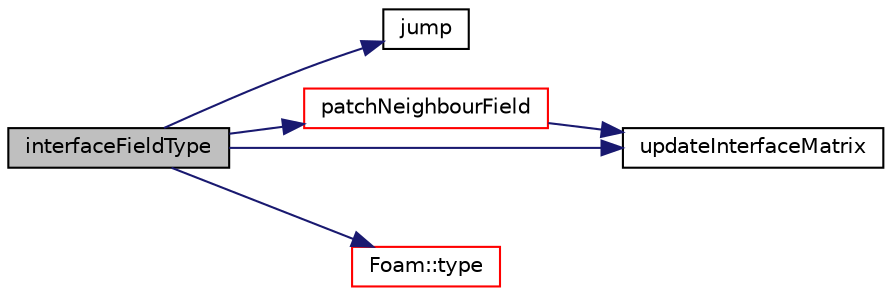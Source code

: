digraph "interfaceFieldType"
{
  bgcolor="transparent";
  edge [fontname="Helvetica",fontsize="10",labelfontname="Helvetica",labelfontsize="10"];
  node [fontname="Helvetica",fontsize="10",shape=record];
  rankdir="LR";
  Node1 [label="interfaceFieldType",height=0.2,width=0.4,color="black", fillcolor="grey75", style="filled", fontcolor="black"];
  Node1 -> Node2 [color="midnightblue",fontsize="10",style="solid",fontname="Helvetica"];
  Node2 [label="jump",height=0.2,width=0.4,color="black",URL="$a01253.html#a229ca0a96557239b97d36d593f059d27",tooltip="Return the \"jump\" across the patch as a \"half\" field. "];
  Node1 -> Node3 [color="midnightblue",fontsize="10",style="solid",fontname="Helvetica"];
  Node3 [label="patchNeighbourField",height=0.2,width=0.4,color="red",URL="$a01253.html#a8fe5ae87f45aa7d5548d6503d803e4f1",tooltip="Return neighbour coupled given internal cell data. "];
  Node3 -> Node4 [color="midnightblue",fontsize="10",style="solid",fontname="Helvetica"];
  Node4 [label="updateInterfaceMatrix",height=0.2,width=0.4,color="black",URL="$a01253.html#a3b5b6785a1111fdddd5e701dbf498a34",tooltip="Update result field based on interface functionality. "];
  Node1 -> Node5 [color="midnightblue",fontsize="10",style="solid",fontname="Helvetica"];
  Node5 [label="Foam::type",height=0.2,width=0.4,color="red",URL="$a10909.html#aec48583af672626378f501eb9fc32cd1",tooltip="Return the file type: DIRECTORY or FILE. "];
  Node1 -> Node4 [color="midnightblue",fontsize="10",style="solid",fontname="Helvetica"];
}
